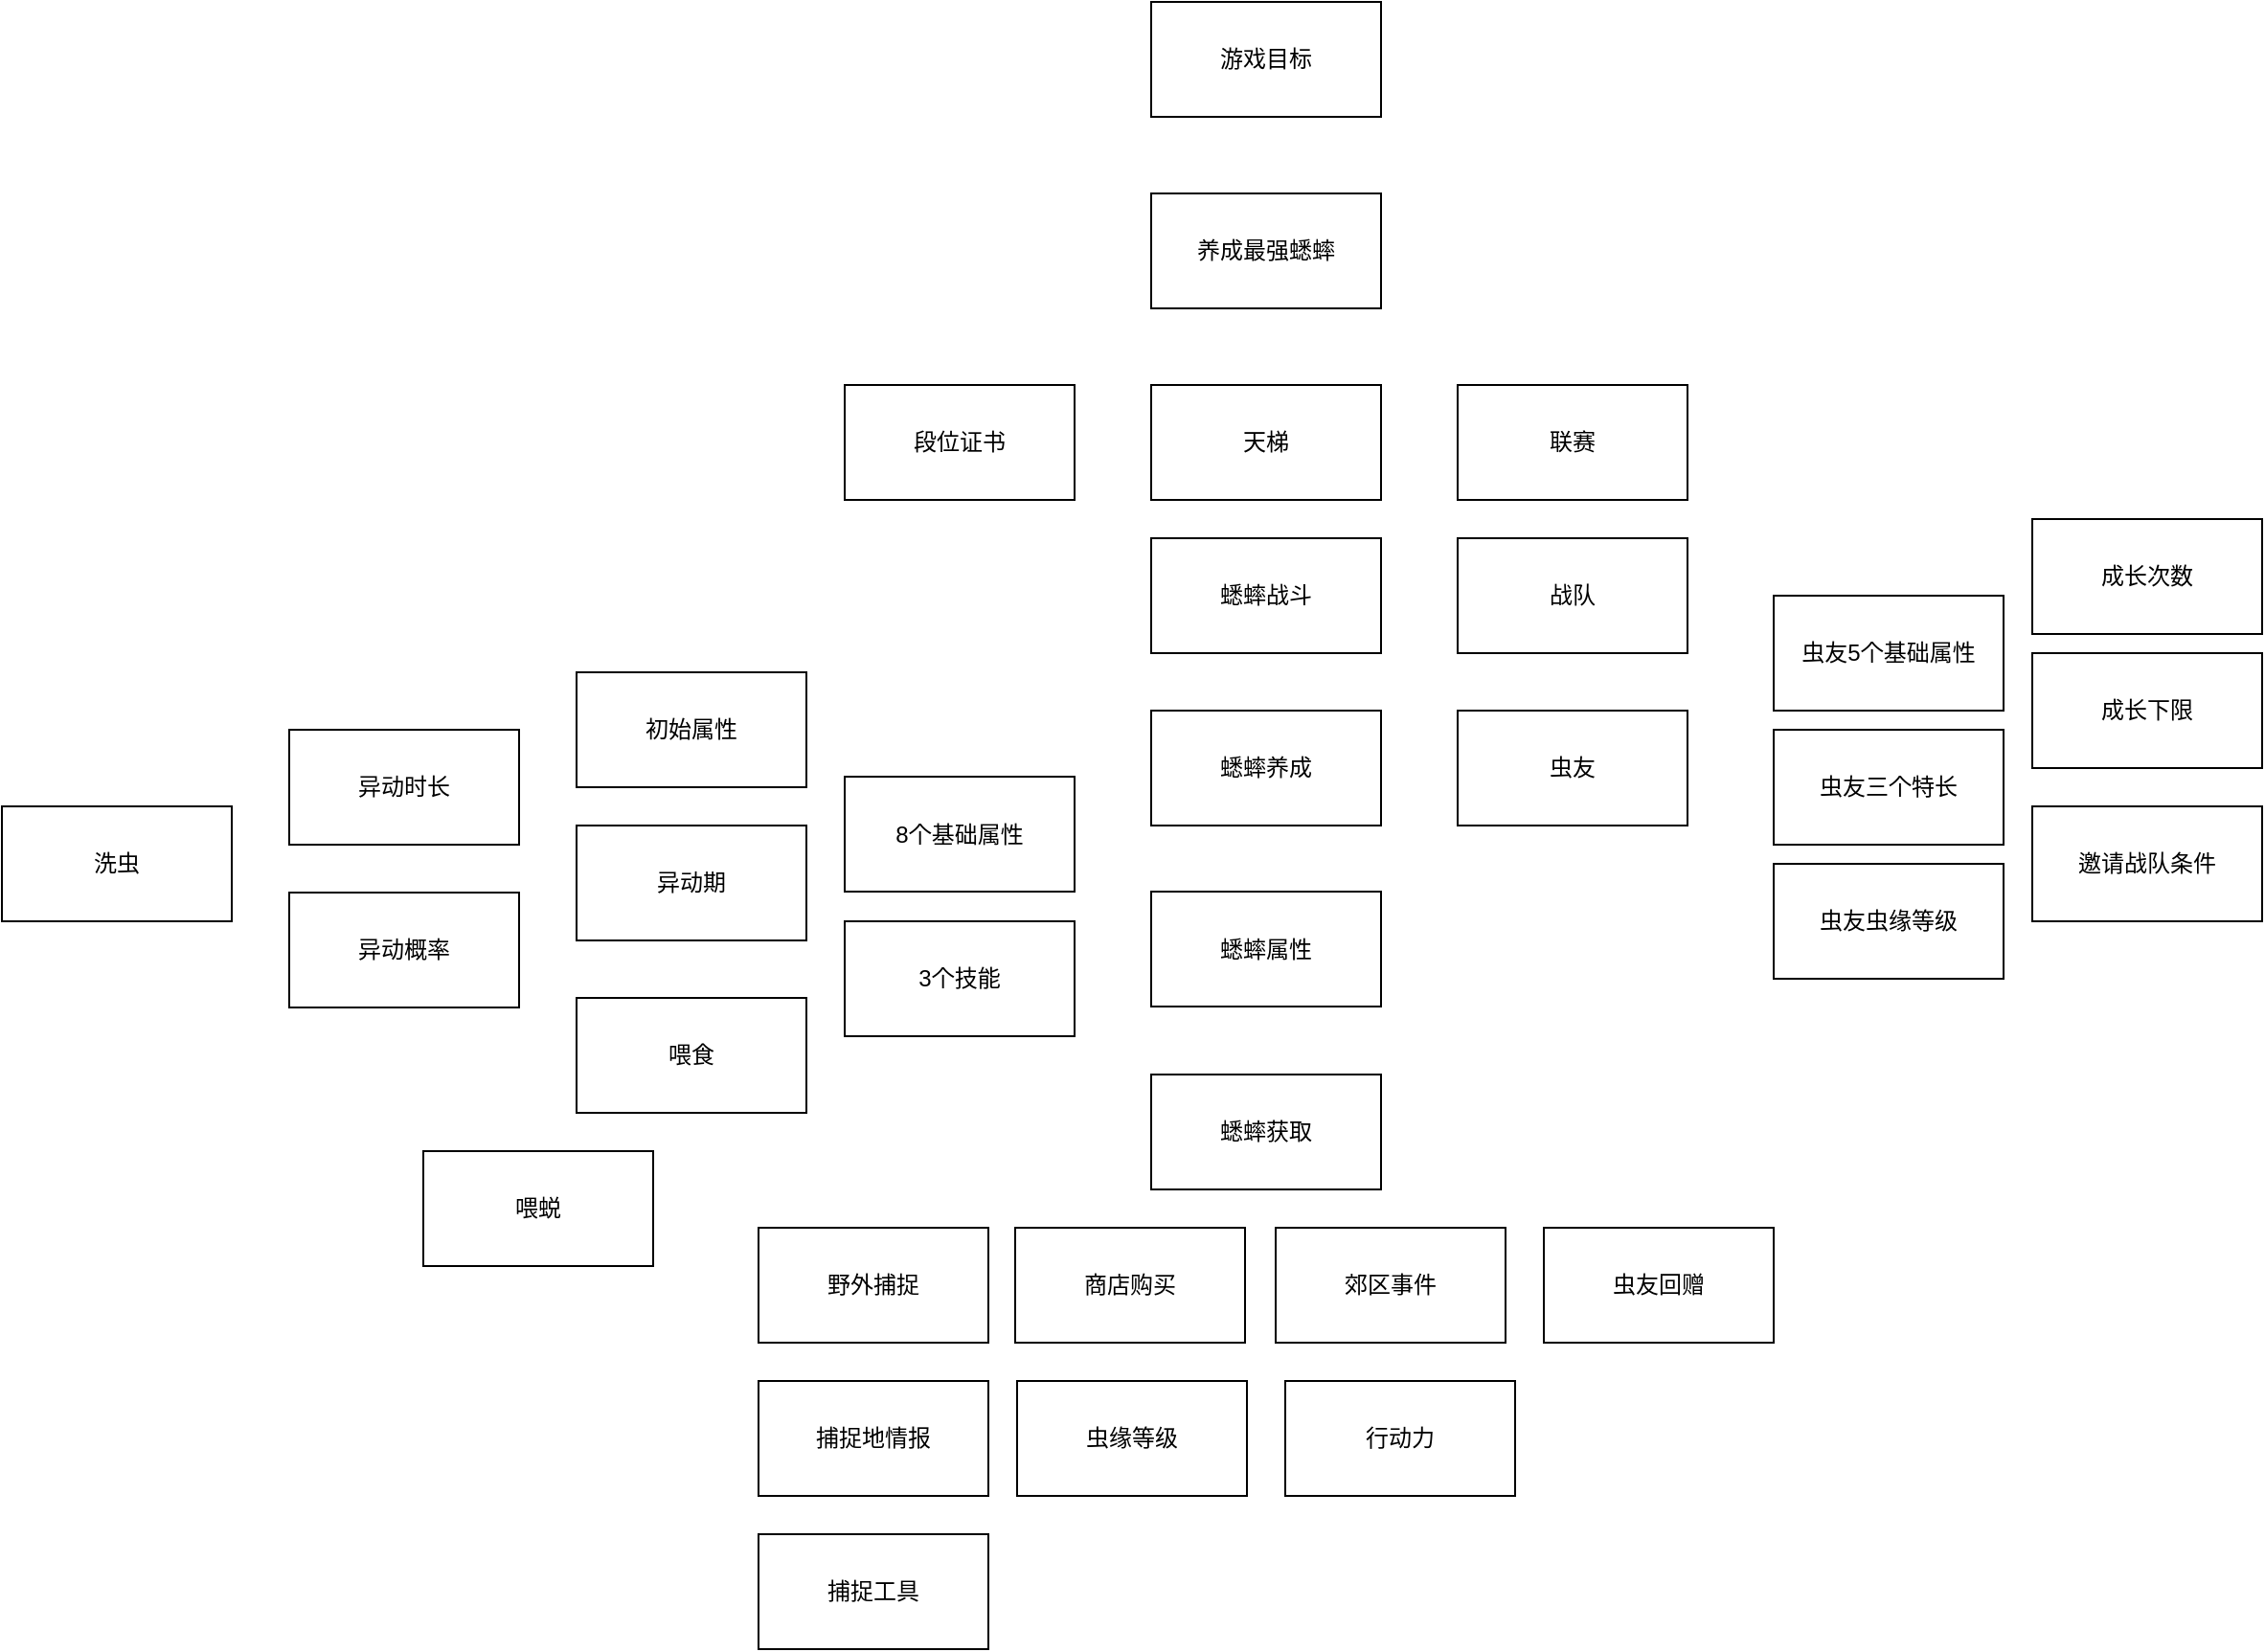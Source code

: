 <mxfile version="16.5.1" type="device"><diagram id="M-mTR6YqWjoswFkA_Ywg" name="第 1 页"><mxGraphModel dx="1609" dy="579" grid="1" gridSize="10" guides="1" tooltips="1" connect="1" arrows="1" fold="1" page="1" pageScale="1" pageWidth="827" pageHeight="1169" math="0" shadow="0"><root><mxCell id="0"/><mxCell id="1" parent="0"/><mxCell id="jt33Bsw9P3hEHILACUUF-1" value="游戏目标" style="rounded=0;whiteSpace=wrap;html=1;" vertex="1" parent="1"><mxGeometry x="330" y="60" width="120" height="60" as="geometry"/></mxCell><mxCell id="jt33Bsw9P3hEHILACUUF-2" value="养成最强蟋蟀" style="rounded=0;whiteSpace=wrap;html=1;" vertex="1" parent="1"><mxGeometry x="330" y="160" width="120" height="60" as="geometry"/></mxCell><mxCell id="jt33Bsw9P3hEHILACUUF-3" value="天梯" style="rounded=0;whiteSpace=wrap;html=1;" vertex="1" parent="1"><mxGeometry x="330" y="260" width="120" height="60" as="geometry"/></mxCell><mxCell id="jt33Bsw9P3hEHILACUUF-4" value="联赛" style="rounded=0;whiteSpace=wrap;html=1;" vertex="1" parent="1"><mxGeometry x="490" y="260" width="120" height="60" as="geometry"/></mxCell><mxCell id="jt33Bsw9P3hEHILACUUF-5" value="段位证书" style="rounded=0;whiteSpace=wrap;html=1;" vertex="1" parent="1"><mxGeometry x="170" y="260" width="120" height="60" as="geometry"/></mxCell><mxCell id="jt33Bsw9P3hEHILACUUF-6" value="虫友" style="rounded=0;whiteSpace=wrap;html=1;" vertex="1" parent="1"><mxGeometry x="490" y="430" width="120" height="60" as="geometry"/></mxCell><mxCell id="jt33Bsw9P3hEHILACUUF-7" value="战队" style="rounded=0;whiteSpace=wrap;html=1;" vertex="1" parent="1"><mxGeometry x="490" y="340" width="120" height="60" as="geometry"/></mxCell><mxCell id="jt33Bsw9P3hEHILACUUF-8" value="蟋蟀战斗" style="rounded=0;whiteSpace=wrap;html=1;" vertex="1" parent="1"><mxGeometry x="330" y="340" width="120" height="60" as="geometry"/></mxCell><mxCell id="jt33Bsw9P3hEHILACUUF-9" value="蟋蟀养成" style="rounded=0;whiteSpace=wrap;html=1;" vertex="1" parent="1"><mxGeometry x="330" y="430" width="120" height="60" as="geometry"/></mxCell><mxCell id="jt33Bsw9P3hEHILACUUF-10" value="蟋蟀属性" style="rounded=0;whiteSpace=wrap;html=1;" vertex="1" parent="1"><mxGeometry x="330" y="524.5" width="120" height="60" as="geometry"/></mxCell><mxCell id="jt33Bsw9P3hEHILACUUF-11" value="蟋蟀获取" style="rounded=0;whiteSpace=wrap;html=1;" vertex="1" parent="1"><mxGeometry x="330" y="620" width="120" height="60" as="geometry"/></mxCell><mxCell id="jt33Bsw9P3hEHILACUUF-12" value="野外捕捉" style="rounded=0;whiteSpace=wrap;html=1;" vertex="1" parent="1"><mxGeometry x="125" y="700" width="120" height="60" as="geometry"/></mxCell><mxCell id="jt33Bsw9P3hEHILACUUF-13" value="商店购买" style="rounded=0;whiteSpace=wrap;html=1;" vertex="1" parent="1"><mxGeometry x="259" y="700" width="120" height="60" as="geometry"/></mxCell><mxCell id="jt33Bsw9P3hEHILACUUF-14" value="郊区事件" style="rounded=0;whiteSpace=wrap;html=1;" vertex="1" parent="1"><mxGeometry x="395" y="700" width="120" height="60" as="geometry"/></mxCell><mxCell id="jt33Bsw9P3hEHILACUUF-15" value="虫友回赠" style="rounded=0;whiteSpace=wrap;html=1;" vertex="1" parent="1"><mxGeometry x="535" y="700" width="120" height="60" as="geometry"/></mxCell><mxCell id="jt33Bsw9P3hEHILACUUF-16" value="捕捉地情报" style="rounded=0;whiteSpace=wrap;html=1;" vertex="1" parent="1"><mxGeometry x="125" y="780" width="120" height="60" as="geometry"/></mxCell><mxCell id="jt33Bsw9P3hEHILACUUF-17" value="捕捉工具" style="rounded=0;whiteSpace=wrap;html=1;" vertex="1" parent="1"><mxGeometry x="125" y="860" width="120" height="60" as="geometry"/></mxCell><mxCell id="jt33Bsw9P3hEHILACUUF-18" value="虫缘等级" style="rounded=0;whiteSpace=wrap;html=1;" vertex="1" parent="1"><mxGeometry x="260" y="780" width="120" height="60" as="geometry"/></mxCell><mxCell id="jt33Bsw9P3hEHILACUUF-19" value="行动力" style="rounded=0;whiteSpace=wrap;html=1;" vertex="1" parent="1"><mxGeometry x="400" y="780" width="120" height="60" as="geometry"/></mxCell><mxCell id="jt33Bsw9P3hEHILACUUF-20" value="8个基础属性" style="rounded=0;whiteSpace=wrap;html=1;" vertex="1" parent="1"><mxGeometry x="170" y="464.5" width="120" height="60" as="geometry"/></mxCell><mxCell id="jt33Bsw9P3hEHILACUUF-21" value="3个技能" style="rounded=0;whiteSpace=wrap;html=1;" vertex="1" parent="1"><mxGeometry x="170" y="540" width="120" height="60" as="geometry"/></mxCell><mxCell id="jt33Bsw9P3hEHILACUUF-22" value="初始属性" style="rounded=0;whiteSpace=wrap;html=1;" vertex="1" parent="1"><mxGeometry x="30" y="410" width="120" height="60" as="geometry"/></mxCell><mxCell id="jt33Bsw9P3hEHILACUUF-23" value="异动期" style="rounded=0;whiteSpace=wrap;html=1;" vertex="1" parent="1"><mxGeometry x="30" y="490" width="120" height="60" as="geometry"/></mxCell><mxCell id="jt33Bsw9P3hEHILACUUF-24" value="异动时长" style="rounded=0;whiteSpace=wrap;html=1;" vertex="1" parent="1"><mxGeometry x="-120" y="440" width="120" height="60" as="geometry"/></mxCell><mxCell id="jt33Bsw9P3hEHILACUUF-25" value="异动概率" style="rounded=0;whiteSpace=wrap;html=1;" vertex="1" parent="1"><mxGeometry x="-120" y="525" width="120" height="60" as="geometry"/></mxCell><mxCell id="jt33Bsw9P3hEHILACUUF-26" value="洗虫" style="rounded=0;whiteSpace=wrap;html=1;" vertex="1" parent="1"><mxGeometry x="-270" y="480" width="120" height="60" as="geometry"/></mxCell><mxCell id="jt33Bsw9P3hEHILACUUF-27" value="喂食" style="rounded=0;whiteSpace=wrap;html=1;" vertex="1" parent="1"><mxGeometry x="30" y="580" width="120" height="60" as="geometry"/></mxCell><mxCell id="jt33Bsw9P3hEHILACUUF-28" value="喂蜕" style="rounded=0;whiteSpace=wrap;html=1;" vertex="1" parent="1"><mxGeometry x="-50" y="660" width="120" height="60" as="geometry"/></mxCell><mxCell id="jt33Bsw9P3hEHILACUUF-30" value="虫友5个基础属性" style="rounded=0;whiteSpace=wrap;html=1;" vertex="1" parent="1"><mxGeometry x="655" y="370" width="120" height="60" as="geometry"/></mxCell><mxCell id="jt33Bsw9P3hEHILACUUF-31" value="虫友三个特长" style="rounded=0;whiteSpace=wrap;html=1;" vertex="1" parent="1"><mxGeometry x="655" y="440" width="120" height="60" as="geometry"/></mxCell><mxCell id="jt33Bsw9P3hEHILACUUF-32" value="虫友虫缘等级" style="rounded=0;whiteSpace=wrap;html=1;" vertex="1" parent="1"><mxGeometry x="655" y="510" width="120" height="60" as="geometry"/></mxCell><mxCell id="jt33Bsw9P3hEHILACUUF-33" value="成长次数" style="rounded=0;whiteSpace=wrap;html=1;" vertex="1" parent="1"><mxGeometry x="790" y="330" width="120" height="60" as="geometry"/></mxCell><mxCell id="jt33Bsw9P3hEHILACUUF-34" value="成长下限" style="rounded=0;whiteSpace=wrap;html=1;" vertex="1" parent="1"><mxGeometry x="790" y="400" width="120" height="60" as="geometry"/></mxCell><mxCell id="jt33Bsw9P3hEHILACUUF-35" value="邀请战队条件" style="rounded=0;whiteSpace=wrap;html=1;" vertex="1" parent="1"><mxGeometry x="790" y="480" width="120" height="60" as="geometry"/></mxCell></root></mxGraphModel></diagram></mxfile>